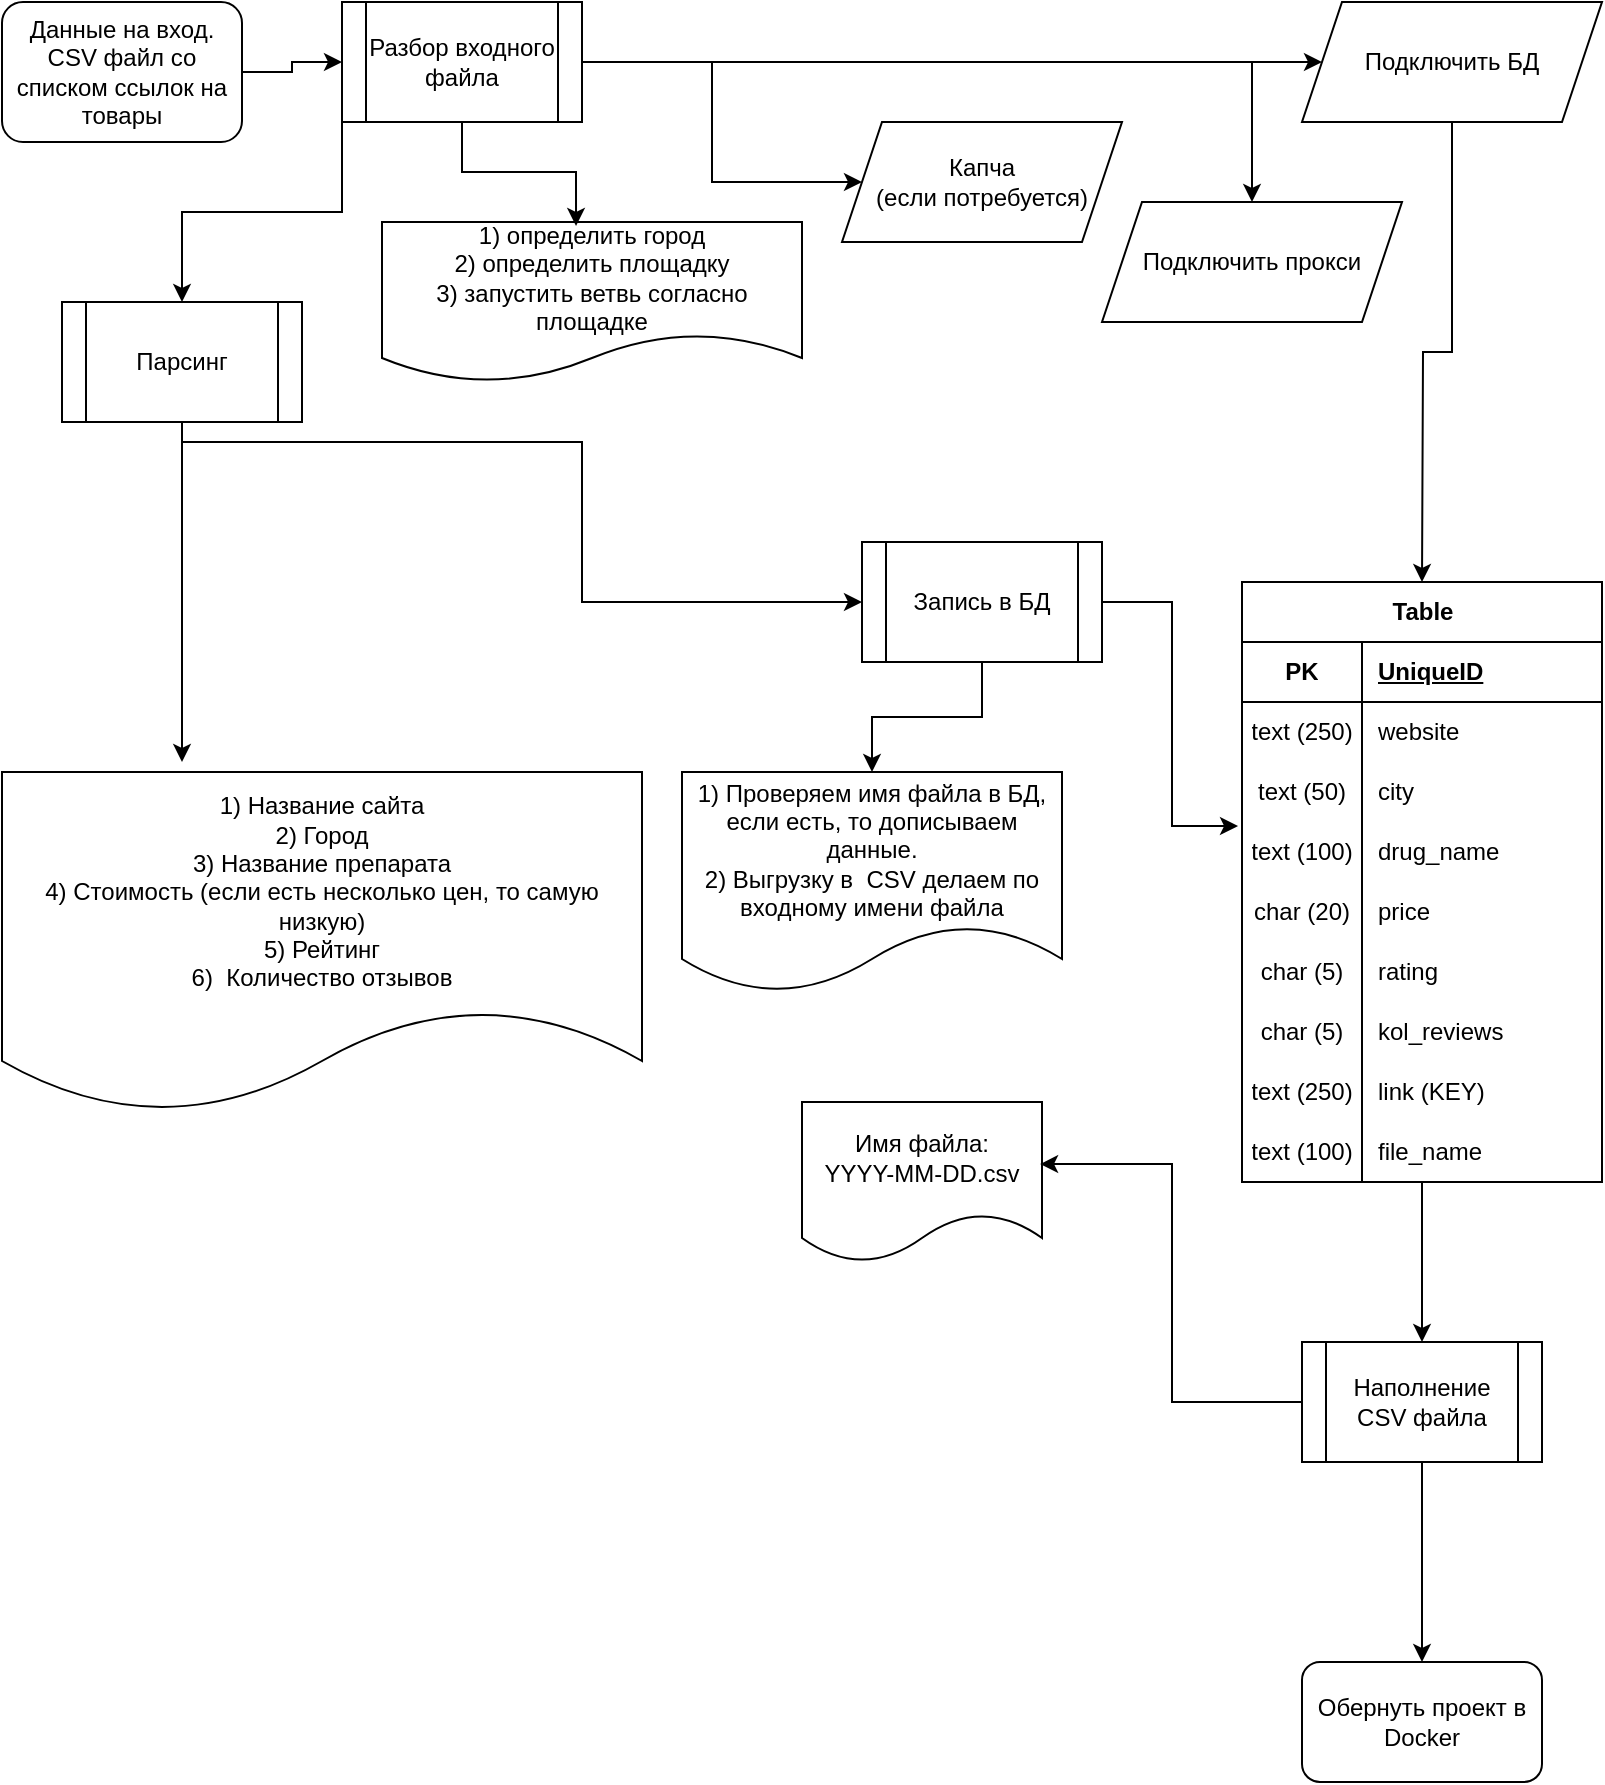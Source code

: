 <mxfile version="22.0.8" type="github">
  <diagram id="C5RBs43oDa-KdzZeNtuy" name="Page-1">
    <mxGraphModel dx="2074" dy="807" grid="1" gridSize="10" guides="1" tooltips="1" connect="1" arrows="1" fold="1" page="1" pageScale="1" pageWidth="827" pageHeight="1169" math="0" shadow="0">
      <root>
        <mxCell id="WIyWlLk6GJQsqaUBKTNV-0" />
        <mxCell id="WIyWlLk6GJQsqaUBKTNV-1" parent="WIyWlLk6GJQsqaUBKTNV-0" />
        <mxCell id="yI-EpUf1qR6Sc0JCAl4H-162" style="edgeStyle=orthogonalEdgeStyle;rounded=0;orthogonalLoop=1;jettySize=auto;html=1;exitX=1;exitY=0.5;exitDx=0;exitDy=0;entryX=0;entryY=0.5;entryDx=0;entryDy=0;" edge="1" parent="WIyWlLk6GJQsqaUBKTNV-1" source="WIyWlLk6GJQsqaUBKTNV-3" target="yI-EpUf1qR6Sc0JCAl4H-161">
          <mxGeometry relative="1" as="geometry" />
        </mxCell>
        <mxCell id="WIyWlLk6GJQsqaUBKTNV-3" value="Данные на вход. CSV файл со списком ссылок на товары&lt;br&gt;" style="rounded=1;whiteSpace=wrap;html=1;fontSize=12;glass=0;strokeWidth=1;shadow=0;" parent="WIyWlLk6GJQsqaUBKTNV-1" vertex="1">
          <mxGeometry x="10" y="10" width="120" height="70" as="geometry" />
        </mxCell>
        <mxCell id="yI-EpUf1qR6Sc0JCAl4H-135" style="edgeStyle=orthogonalEdgeStyle;rounded=0;orthogonalLoop=1;jettySize=auto;html=1;exitX=0.5;exitY=1;exitDx=0;exitDy=0;" edge="1" parent="WIyWlLk6GJQsqaUBKTNV-1" source="yI-EpUf1qR6Sc0JCAl4H-5">
          <mxGeometry relative="1" as="geometry">
            <mxPoint x="720" y="300" as="targetPoint" />
          </mxGeometry>
        </mxCell>
        <mxCell id="yI-EpUf1qR6Sc0JCAl4H-5" value="Подключить БД" style="shape=parallelogram;perimeter=parallelogramPerimeter;whiteSpace=wrap;html=1;fixedSize=1;" vertex="1" parent="WIyWlLk6GJQsqaUBKTNV-1">
          <mxGeometry x="660" y="10" width="150" height="60" as="geometry" />
        </mxCell>
        <mxCell id="yI-EpUf1qR6Sc0JCAl4H-6" value="Подключить прокси" style="shape=parallelogram;perimeter=parallelogramPerimeter;whiteSpace=wrap;html=1;fixedSize=1;" vertex="1" parent="WIyWlLk6GJQsqaUBKTNV-1">
          <mxGeometry x="560" y="110" width="150" height="60" as="geometry" />
        </mxCell>
        <mxCell id="yI-EpUf1qR6Sc0JCAl4H-22" value="Капча&lt;br&gt;(если потребуется)" style="shape=parallelogram;perimeter=parallelogramPerimeter;whiteSpace=wrap;html=1;fixedSize=1;" vertex="1" parent="WIyWlLk6GJQsqaUBKTNV-1">
          <mxGeometry x="430" y="70" width="140" height="60" as="geometry" />
        </mxCell>
        <mxCell id="yI-EpUf1qR6Sc0JCAl4H-150" style="edgeStyle=orthogonalEdgeStyle;rounded=0;orthogonalLoop=1;jettySize=auto;html=1;entryX=0.5;entryY=0;entryDx=0;entryDy=0;" edge="1" parent="WIyWlLk6GJQsqaUBKTNV-1" source="yI-EpUf1qR6Sc0JCAl4H-53" target="yI-EpUf1qR6Sc0JCAl4H-146">
          <mxGeometry relative="1" as="geometry" />
        </mxCell>
        <mxCell id="yI-EpUf1qR6Sc0JCAl4H-53" value="Table" style="shape=table;startSize=30;container=1;collapsible=1;childLayout=tableLayout;fixedRows=1;rowLines=0;fontStyle=1;align=center;resizeLast=1;html=1;" vertex="1" parent="WIyWlLk6GJQsqaUBKTNV-1">
          <mxGeometry x="630" y="300" width="180" height="300" as="geometry">
            <mxRectangle x="610" y="300" width="70" height="30" as="alternateBounds" />
          </mxGeometry>
        </mxCell>
        <mxCell id="yI-EpUf1qR6Sc0JCAl4H-54" value="" style="shape=tableRow;horizontal=0;startSize=0;swimlaneHead=0;swimlaneBody=0;fillColor=none;collapsible=0;dropTarget=0;points=[[0,0.5],[1,0.5]];portConstraint=eastwest;top=0;left=0;right=0;bottom=1;" vertex="1" parent="yI-EpUf1qR6Sc0JCAl4H-53">
          <mxGeometry y="30" width="180" height="30" as="geometry" />
        </mxCell>
        <mxCell id="yI-EpUf1qR6Sc0JCAl4H-55" value="PK" style="shape=partialRectangle;connectable=0;fillColor=none;top=0;left=0;bottom=0;right=0;fontStyle=1;overflow=hidden;whiteSpace=wrap;html=1;" vertex="1" parent="yI-EpUf1qR6Sc0JCAl4H-54">
          <mxGeometry width="60" height="30" as="geometry">
            <mxRectangle width="60" height="30" as="alternateBounds" />
          </mxGeometry>
        </mxCell>
        <mxCell id="yI-EpUf1qR6Sc0JCAl4H-56" value="UniqueID" style="shape=partialRectangle;connectable=0;fillColor=none;top=0;left=0;bottom=0;right=0;align=left;spacingLeft=6;fontStyle=5;overflow=hidden;whiteSpace=wrap;html=1;" vertex="1" parent="yI-EpUf1qR6Sc0JCAl4H-54">
          <mxGeometry x="60" width="120" height="30" as="geometry">
            <mxRectangle width="120" height="30" as="alternateBounds" />
          </mxGeometry>
        </mxCell>
        <mxCell id="yI-EpUf1qR6Sc0JCAl4H-57" value="" style="shape=tableRow;horizontal=0;startSize=0;swimlaneHead=0;swimlaneBody=0;fillColor=none;collapsible=0;dropTarget=0;points=[[0,0.5],[1,0.5]];portConstraint=eastwest;top=0;left=0;right=0;bottom=0;" vertex="1" parent="yI-EpUf1qR6Sc0JCAl4H-53">
          <mxGeometry y="60" width="180" height="30" as="geometry" />
        </mxCell>
        <mxCell id="yI-EpUf1qR6Sc0JCAl4H-58" value="text (250)" style="shape=partialRectangle;connectable=0;fillColor=none;top=0;left=0;bottom=0;right=0;editable=1;overflow=hidden;whiteSpace=wrap;html=1;" vertex="1" parent="yI-EpUf1qR6Sc0JCAl4H-57">
          <mxGeometry width="60" height="30" as="geometry">
            <mxRectangle width="60" height="30" as="alternateBounds" />
          </mxGeometry>
        </mxCell>
        <mxCell id="yI-EpUf1qR6Sc0JCAl4H-59" value="website" style="shape=partialRectangle;connectable=0;fillColor=none;top=0;left=0;bottom=0;right=0;align=left;spacingLeft=6;overflow=hidden;whiteSpace=wrap;html=1;" vertex="1" parent="yI-EpUf1qR6Sc0JCAl4H-57">
          <mxGeometry x="60" width="120" height="30" as="geometry">
            <mxRectangle width="120" height="30" as="alternateBounds" />
          </mxGeometry>
        </mxCell>
        <mxCell id="yI-EpUf1qR6Sc0JCAl4H-60" value="" style="shape=tableRow;horizontal=0;startSize=0;swimlaneHead=0;swimlaneBody=0;fillColor=none;collapsible=0;dropTarget=0;points=[[0,0.5],[1,0.5]];portConstraint=eastwest;top=0;left=0;right=0;bottom=0;" vertex="1" parent="yI-EpUf1qR6Sc0JCAl4H-53">
          <mxGeometry y="90" width="180" height="30" as="geometry" />
        </mxCell>
        <mxCell id="yI-EpUf1qR6Sc0JCAl4H-61" value="text (50)" style="shape=partialRectangle;connectable=0;fillColor=none;top=0;left=0;bottom=0;right=0;editable=1;overflow=hidden;whiteSpace=wrap;html=1;" vertex="1" parent="yI-EpUf1qR6Sc0JCAl4H-60">
          <mxGeometry width="60" height="30" as="geometry">
            <mxRectangle width="60" height="30" as="alternateBounds" />
          </mxGeometry>
        </mxCell>
        <mxCell id="yI-EpUf1qR6Sc0JCAl4H-62" value="city" style="shape=partialRectangle;connectable=0;fillColor=none;top=0;left=0;bottom=0;right=0;align=left;spacingLeft=6;overflow=hidden;whiteSpace=wrap;html=1;" vertex="1" parent="yI-EpUf1qR6Sc0JCAl4H-60">
          <mxGeometry x="60" width="120" height="30" as="geometry">
            <mxRectangle width="120" height="30" as="alternateBounds" />
          </mxGeometry>
        </mxCell>
        <mxCell id="yI-EpUf1qR6Sc0JCAl4H-63" value="" style="shape=tableRow;horizontal=0;startSize=0;swimlaneHead=0;swimlaneBody=0;fillColor=none;collapsible=0;dropTarget=0;points=[[0,0.5],[1,0.5]];portConstraint=eastwest;top=0;left=0;right=0;bottom=0;" vertex="1" parent="yI-EpUf1qR6Sc0JCAl4H-53">
          <mxGeometry y="120" width="180" height="30" as="geometry" />
        </mxCell>
        <mxCell id="yI-EpUf1qR6Sc0JCAl4H-64" value="text (100)" style="shape=partialRectangle;connectable=0;fillColor=none;top=0;left=0;bottom=0;right=0;editable=1;overflow=hidden;whiteSpace=wrap;html=1;" vertex="1" parent="yI-EpUf1qR6Sc0JCAl4H-63">
          <mxGeometry width="60" height="30" as="geometry">
            <mxRectangle width="60" height="30" as="alternateBounds" />
          </mxGeometry>
        </mxCell>
        <mxCell id="yI-EpUf1qR6Sc0JCAl4H-65" value="drug_name" style="shape=partialRectangle;connectable=0;fillColor=none;top=0;left=0;bottom=0;right=0;align=left;spacingLeft=6;overflow=hidden;whiteSpace=wrap;html=1;" vertex="1" parent="yI-EpUf1qR6Sc0JCAl4H-63">
          <mxGeometry x="60" width="120" height="30" as="geometry">
            <mxRectangle width="120" height="30" as="alternateBounds" />
          </mxGeometry>
        </mxCell>
        <mxCell id="yI-EpUf1qR6Sc0JCAl4H-119" value="" style="shape=tableRow;horizontal=0;startSize=0;swimlaneHead=0;swimlaneBody=0;fillColor=none;collapsible=0;dropTarget=0;points=[[0,0.5],[1,0.5]];portConstraint=eastwest;top=0;left=0;right=0;bottom=0;" vertex="1" parent="yI-EpUf1qR6Sc0JCAl4H-53">
          <mxGeometry y="150" width="180" height="30" as="geometry" />
        </mxCell>
        <mxCell id="yI-EpUf1qR6Sc0JCAl4H-120" value="char (20)" style="shape=partialRectangle;connectable=0;fillColor=none;top=0;left=0;bottom=0;right=0;editable=1;overflow=hidden;whiteSpace=wrap;html=1;" vertex="1" parent="yI-EpUf1qR6Sc0JCAl4H-119">
          <mxGeometry width="60" height="30" as="geometry">
            <mxRectangle width="60" height="30" as="alternateBounds" />
          </mxGeometry>
        </mxCell>
        <mxCell id="yI-EpUf1qR6Sc0JCAl4H-121" value="price" style="shape=partialRectangle;connectable=0;fillColor=none;top=0;left=0;bottom=0;right=0;align=left;spacingLeft=6;overflow=hidden;whiteSpace=wrap;html=1;" vertex="1" parent="yI-EpUf1qR6Sc0JCAl4H-119">
          <mxGeometry x="60" width="120" height="30" as="geometry">
            <mxRectangle width="120" height="30" as="alternateBounds" />
          </mxGeometry>
        </mxCell>
        <mxCell id="yI-EpUf1qR6Sc0JCAl4H-122" value="" style="shape=tableRow;horizontal=0;startSize=0;swimlaneHead=0;swimlaneBody=0;fillColor=none;collapsible=0;dropTarget=0;points=[[0,0.5],[1,0.5]];portConstraint=eastwest;top=0;left=0;right=0;bottom=0;" vertex="1" parent="yI-EpUf1qR6Sc0JCAl4H-53">
          <mxGeometry y="180" width="180" height="30" as="geometry" />
        </mxCell>
        <mxCell id="yI-EpUf1qR6Sc0JCAl4H-123" value="char (5)" style="shape=partialRectangle;connectable=0;fillColor=none;top=0;left=0;bottom=0;right=0;editable=1;overflow=hidden;whiteSpace=wrap;html=1;" vertex="1" parent="yI-EpUf1qR6Sc0JCAl4H-122">
          <mxGeometry width="60" height="30" as="geometry">
            <mxRectangle width="60" height="30" as="alternateBounds" />
          </mxGeometry>
        </mxCell>
        <mxCell id="yI-EpUf1qR6Sc0JCAl4H-124" value="rating" style="shape=partialRectangle;connectable=0;fillColor=none;top=0;left=0;bottom=0;right=0;align=left;spacingLeft=6;overflow=hidden;whiteSpace=wrap;html=1;" vertex="1" parent="yI-EpUf1qR6Sc0JCAl4H-122">
          <mxGeometry x="60" width="120" height="30" as="geometry">
            <mxRectangle width="120" height="30" as="alternateBounds" />
          </mxGeometry>
        </mxCell>
        <mxCell id="yI-EpUf1qR6Sc0JCAl4H-125" value="" style="shape=tableRow;horizontal=0;startSize=0;swimlaneHead=0;swimlaneBody=0;fillColor=none;collapsible=0;dropTarget=0;points=[[0,0.5],[1,0.5]];portConstraint=eastwest;top=0;left=0;right=0;bottom=0;" vertex="1" parent="yI-EpUf1qR6Sc0JCAl4H-53">
          <mxGeometry y="210" width="180" height="30" as="geometry" />
        </mxCell>
        <mxCell id="yI-EpUf1qR6Sc0JCAl4H-126" value="char (5)" style="shape=partialRectangle;connectable=0;fillColor=none;top=0;left=0;bottom=0;right=0;editable=1;overflow=hidden;whiteSpace=wrap;html=1;" vertex="1" parent="yI-EpUf1qR6Sc0JCAl4H-125">
          <mxGeometry width="60" height="30" as="geometry">
            <mxRectangle width="60" height="30" as="alternateBounds" />
          </mxGeometry>
        </mxCell>
        <mxCell id="yI-EpUf1qR6Sc0JCAl4H-127" value="kol_reviews" style="shape=partialRectangle;connectable=0;fillColor=none;top=0;left=0;bottom=0;right=0;align=left;spacingLeft=6;overflow=hidden;whiteSpace=wrap;html=1;" vertex="1" parent="yI-EpUf1qR6Sc0JCAl4H-125">
          <mxGeometry x="60" width="120" height="30" as="geometry">
            <mxRectangle width="120" height="30" as="alternateBounds" />
          </mxGeometry>
        </mxCell>
        <mxCell id="yI-EpUf1qR6Sc0JCAl4H-128" value="" style="shape=tableRow;horizontal=0;startSize=0;swimlaneHead=0;swimlaneBody=0;fillColor=none;collapsible=0;dropTarget=0;points=[[0,0.5],[1,0.5]];portConstraint=eastwest;top=0;left=0;right=0;bottom=0;" vertex="1" parent="yI-EpUf1qR6Sc0JCAl4H-53">
          <mxGeometry y="240" width="180" height="30" as="geometry" />
        </mxCell>
        <mxCell id="yI-EpUf1qR6Sc0JCAl4H-129" value="text (250)" style="shape=partialRectangle;connectable=0;fillColor=none;top=0;left=0;bottom=0;right=0;editable=1;overflow=hidden;whiteSpace=wrap;html=1;" vertex="1" parent="yI-EpUf1qR6Sc0JCAl4H-128">
          <mxGeometry width="60" height="30" as="geometry">
            <mxRectangle width="60" height="30" as="alternateBounds" />
          </mxGeometry>
        </mxCell>
        <mxCell id="yI-EpUf1qR6Sc0JCAl4H-130" value="link (KEY)" style="shape=partialRectangle;connectable=0;fillColor=none;top=0;left=0;bottom=0;right=0;align=left;spacingLeft=6;overflow=hidden;whiteSpace=wrap;html=1;" vertex="1" parent="yI-EpUf1qR6Sc0JCAl4H-128">
          <mxGeometry x="60" width="120" height="30" as="geometry">
            <mxRectangle width="120" height="30" as="alternateBounds" />
          </mxGeometry>
        </mxCell>
        <mxCell id="yI-EpUf1qR6Sc0JCAl4H-131" value="" style="shape=tableRow;horizontal=0;startSize=0;swimlaneHead=0;swimlaneBody=0;fillColor=none;collapsible=0;dropTarget=0;points=[[0,0.5],[1,0.5]];portConstraint=eastwest;top=0;left=0;right=0;bottom=0;" vertex="1" parent="yI-EpUf1qR6Sc0JCAl4H-53">
          <mxGeometry y="270" width="180" height="30" as="geometry" />
        </mxCell>
        <mxCell id="yI-EpUf1qR6Sc0JCAl4H-132" value="text (100)" style="shape=partialRectangle;connectable=0;fillColor=none;top=0;left=0;bottom=0;right=0;editable=1;overflow=hidden;whiteSpace=wrap;html=1;" vertex="1" parent="yI-EpUf1qR6Sc0JCAl4H-131">
          <mxGeometry width="60" height="30" as="geometry">
            <mxRectangle width="60" height="30" as="alternateBounds" />
          </mxGeometry>
        </mxCell>
        <mxCell id="yI-EpUf1qR6Sc0JCAl4H-133" value="file_name" style="shape=partialRectangle;connectable=0;fillColor=none;top=0;left=0;bottom=0;right=0;align=left;spacingLeft=6;overflow=hidden;whiteSpace=wrap;html=1;" vertex="1" parent="yI-EpUf1qR6Sc0JCAl4H-131">
          <mxGeometry x="60" width="120" height="30" as="geometry">
            <mxRectangle width="120" height="30" as="alternateBounds" />
          </mxGeometry>
        </mxCell>
        <mxCell id="yI-EpUf1qR6Sc0JCAl4H-88" style="edgeStyle=orthogonalEdgeStyle;rounded=0;orthogonalLoop=1;jettySize=auto;html=1;exitX=0.5;exitY=1;exitDx=0;exitDy=0;" edge="1" parent="WIyWlLk6GJQsqaUBKTNV-1">
          <mxGeometry relative="1" as="geometry">
            <mxPoint x="210" y="330" as="sourcePoint" />
            <mxPoint x="210" y="330" as="targetPoint" />
          </mxGeometry>
        </mxCell>
        <mxCell id="yI-EpUf1qR6Sc0JCAl4H-145" style="edgeStyle=orthogonalEdgeStyle;rounded=0;orthogonalLoop=1;jettySize=auto;html=1;exitX=0.5;exitY=1;exitDx=0;exitDy=0;entryX=0.5;entryY=0;entryDx=0;entryDy=0;" edge="1" parent="WIyWlLk6GJQsqaUBKTNV-1" source="yI-EpUf1qR6Sc0JCAl4H-138" target="yI-EpUf1qR6Sc0JCAl4H-143">
          <mxGeometry relative="1" as="geometry" />
        </mxCell>
        <mxCell id="yI-EpUf1qR6Sc0JCAl4H-138" value="Запись в БД" style="shape=process;whiteSpace=wrap;html=1;backgroundOutline=1;" vertex="1" parent="WIyWlLk6GJQsqaUBKTNV-1">
          <mxGeometry x="440" y="280" width="120" height="60" as="geometry" />
        </mxCell>
        <mxCell id="yI-EpUf1qR6Sc0JCAl4H-142" style="edgeStyle=orthogonalEdgeStyle;rounded=0;orthogonalLoop=1;jettySize=auto;html=1;exitX=1;exitY=0.5;exitDx=0;exitDy=0;entryX=-0.011;entryY=0.067;entryDx=0;entryDy=0;entryPerimeter=0;" edge="1" parent="WIyWlLk6GJQsqaUBKTNV-1" source="yI-EpUf1qR6Sc0JCAl4H-138" target="yI-EpUf1qR6Sc0JCAl4H-63">
          <mxGeometry relative="1" as="geometry" />
        </mxCell>
        <mxCell id="yI-EpUf1qR6Sc0JCAl4H-143" value="1) Проверяем имя файла в БД, если есть, то дописываем данные.&lt;br&gt;2) Выгрузку в&amp;nbsp; CSV делаем по входному имени файла" style="shape=document;whiteSpace=wrap;html=1;boundedLbl=1;" vertex="1" parent="WIyWlLk6GJQsqaUBKTNV-1">
          <mxGeometry x="350" y="395" width="190" height="110" as="geometry" />
        </mxCell>
        <mxCell id="yI-EpUf1qR6Sc0JCAl4H-160" style="edgeStyle=orthogonalEdgeStyle;rounded=0;orthogonalLoop=1;jettySize=auto;html=1;entryX=0.5;entryY=0;entryDx=0;entryDy=0;" edge="1" parent="WIyWlLk6GJQsqaUBKTNV-1" source="yI-EpUf1qR6Sc0JCAl4H-146" target="yI-EpUf1qR6Sc0JCAl4H-159">
          <mxGeometry relative="1" as="geometry" />
        </mxCell>
        <mxCell id="yI-EpUf1qR6Sc0JCAl4H-146" value="Наполнение CSV файла" style="shape=process;whiteSpace=wrap;html=1;backgroundOutline=1;" vertex="1" parent="WIyWlLk6GJQsqaUBKTNV-1">
          <mxGeometry x="660" y="680" width="120" height="60" as="geometry" />
        </mxCell>
        <mxCell id="yI-EpUf1qR6Sc0JCAl4H-151" value="1)&amp;nbsp;Название сайта&lt;br style=&quot;border-color: var(--border-color);&quot;&gt;&lt;div style=&quot;border-color: var(--border-color);&quot;&gt;&lt;span style=&quot;border-color: var(--border-color); background-color: initial;&quot;&gt;2)&amp;nbsp;Город&lt;/span&gt;&lt;/div&gt;&lt;div style=&quot;border-color: var(--border-color);&quot;&gt;&lt;span style=&quot;border-color: var(--border-color); background-color: initial;&quot;&gt;3)&amp;nbsp;Название препарата&lt;/span&gt;&lt;/div&gt;4)&amp;nbsp;Стоимость (если есть несколько цен, то самую низкую)&lt;br style=&quot;border-color: var(--border-color);&quot;&gt;&lt;div style=&quot;border-color: var(--border-color);&quot;&gt;5)&amp;nbsp;Рейтинг&lt;br style=&quot;border-color: var(--border-color);&quot;&gt;&lt;/div&gt;&lt;div style=&quot;border-color: var(--border-color);&quot;&gt;6)&amp;nbsp;&amp;nbsp;Количество отзывов&lt;/div&gt;" style="shape=document;whiteSpace=wrap;html=1;boundedLbl=1;" vertex="1" parent="WIyWlLk6GJQsqaUBKTNV-1">
          <mxGeometry x="10" y="395" width="320" height="170" as="geometry" />
        </mxCell>
        <mxCell id="yI-EpUf1qR6Sc0JCAl4H-154" style="edgeStyle=orthogonalEdgeStyle;rounded=0;orthogonalLoop=1;jettySize=auto;html=1;" edge="1" parent="WIyWlLk6GJQsqaUBKTNV-1" source="yI-EpUf1qR6Sc0JCAl4H-152">
          <mxGeometry relative="1" as="geometry">
            <mxPoint x="100" y="390" as="targetPoint" />
          </mxGeometry>
        </mxCell>
        <mxCell id="yI-EpUf1qR6Sc0JCAl4H-156" style="edgeStyle=orthogonalEdgeStyle;rounded=0;orthogonalLoop=1;jettySize=auto;html=1;entryX=0;entryY=0.5;entryDx=0;entryDy=0;" edge="1" parent="WIyWlLk6GJQsqaUBKTNV-1" source="yI-EpUf1qR6Sc0JCAl4H-152" target="yI-EpUf1qR6Sc0JCAl4H-138">
          <mxGeometry relative="1" as="geometry">
            <Array as="points">
              <mxPoint x="100" y="230" />
              <mxPoint x="300" y="230" />
              <mxPoint x="300" y="310" />
            </Array>
          </mxGeometry>
        </mxCell>
        <mxCell id="yI-EpUf1qR6Sc0JCAl4H-152" value="Парсинг" style="shape=process;whiteSpace=wrap;html=1;backgroundOutline=1;" vertex="1" parent="WIyWlLk6GJQsqaUBKTNV-1">
          <mxGeometry x="40" y="160" width="120" height="60" as="geometry" />
        </mxCell>
        <mxCell id="yI-EpUf1qR6Sc0JCAl4H-157" value="Имя файла:&lt;br&gt;YYYY-MM-DD.csv" style="shape=document;whiteSpace=wrap;html=1;boundedLbl=1;" vertex="1" parent="WIyWlLk6GJQsqaUBKTNV-1">
          <mxGeometry x="410" y="560" width="120" height="80" as="geometry" />
        </mxCell>
        <mxCell id="yI-EpUf1qR6Sc0JCAl4H-158" style="edgeStyle=orthogonalEdgeStyle;rounded=0;orthogonalLoop=1;jettySize=auto;html=1;exitX=0;exitY=0.5;exitDx=0;exitDy=0;entryX=0.992;entryY=0.388;entryDx=0;entryDy=0;entryPerimeter=0;" edge="1" parent="WIyWlLk6GJQsqaUBKTNV-1" source="yI-EpUf1qR6Sc0JCAl4H-146" target="yI-EpUf1qR6Sc0JCAl4H-157">
          <mxGeometry relative="1" as="geometry" />
        </mxCell>
        <mxCell id="yI-EpUf1qR6Sc0JCAl4H-159" value="Обернуть проект в Docker" style="rounded=1;whiteSpace=wrap;html=1;" vertex="1" parent="WIyWlLk6GJQsqaUBKTNV-1">
          <mxGeometry x="660" y="840" width="120" height="60" as="geometry" />
        </mxCell>
        <mxCell id="yI-EpUf1qR6Sc0JCAl4H-163" style="edgeStyle=orthogonalEdgeStyle;rounded=0;orthogonalLoop=1;jettySize=auto;html=1;exitX=0;exitY=1;exitDx=0;exitDy=0;entryX=0.5;entryY=0;entryDx=0;entryDy=0;" edge="1" parent="WIyWlLk6GJQsqaUBKTNV-1" source="yI-EpUf1qR6Sc0JCAl4H-161" target="yI-EpUf1qR6Sc0JCAl4H-152">
          <mxGeometry relative="1" as="geometry" />
        </mxCell>
        <mxCell id="yI-EpUf1qR6Sc0JCAl4H-167" style="edgeStyle=orthogonalEdgeStyle;rounded=0;orthogonalLoop=1;jettySize=auto;html=1;exitX=1;exitY=0.5;exitDx=0;exitDy=0;" edge="1" parent="WIyWlLk6GJQsqaUBKTNV-1" source="yI-EpUf1qR6Sc0JCAl4H-161" target="yI-EpUf1qR6Sc0JCAl4H-5">
          <mxGeometry relative="1" as="geometry" />
        </mxCell>
        <mxCell id="yI-EpUf1qR6Sc0JCAl4H-168" style="edgeStyle=orthogonalEdgeStyle;rounded=0;orthogonalLoop=1;jettySize=auto;html=1;exitX=1;exitY=0.5;exitDx=0;exitDy=0;entryX=0.5;entryY=0;entryDx=0;entryDy=0;" edge="1" parent="WIyWlLk6GJQsqaUBKTNV-1" source="yI-EpUf1qR6Sc0JCAl4H-161" target="yI-EpUf1qR6Sc0JCAl4H-6">
          <mxGeometry relative="1" as="geometry" />
        </mxCell>
        <mxCell id="yI-EpUf1qR6Sc0JCAl4H-169" style="edgeStyle=orthogonalEdgeStyle;rounded=0;orthogonalLoop=1;jettySize=auto;html=1;exitX=1;exitY=0.5;exitDx=0;exitDy=0;" edge="1" parent="WIyWlLk6GJQsqaUBKTNV-1" source="yI-EpUf1qR6Sc0JCAl4H-161" target="yI-EpUf1qR6Sc0JCAl4H-22">
          <mxGeometry relative="1" as="geometry" />
        </mxCell>
        <mxCell id="yI-EpUf1qR6Sc0JCAl4H-161" value="Разбор входного файла" style="shape=process;whiteSpace=wrap;html=1;backgroundOutline=1;" vertex="1" parent="WIyWlLk6GJQsqaUBKTNV-1">
          <mxGeometry x="180" y="10" width="120" height="60" as="geometry" />
        </mxCell>
        <mxCell id="yI-EpUf1qR6Sc0JCAl4H-164" value="1) определить город&lt;br&gt;2) определить площадку&lt;br&gt;3) запустить ветвь согласно площадке" style="shape=document;whiteSpace=wrap;html=1;boundedLbl=1;" vertex="1" parent="WIyWlLk6GJQsqaUBKTNV-1">
          <mxGeometry x="200" y="120" width="210" height="80" as="geometry" />
        </mxCell>
        <mxCell id="yI-EpUf1qR6Sc0JCAl4H-166" style="edgeStyle=orthogonalEdgeStyle;rounded=0;orthogonalLoop=1;jettySize=auto;html=1;entryX=0.462;entryY=0.025;entryDx=0;entryDy=0;entryPerimeter=0;" edge="1" parent="WIyWlLk6GJQsqaUBKTNV-1" source="yI-EpUf1qR6Sc0JCAl4H-161" target="yI-EpUf1qR6Sc0JCAl4H-164">
          <mxGeometry relative="1" as="geometry" />
        </mxCell>
      </root>
    </mxGraphModel>
  </diagram>
</mxfile>
